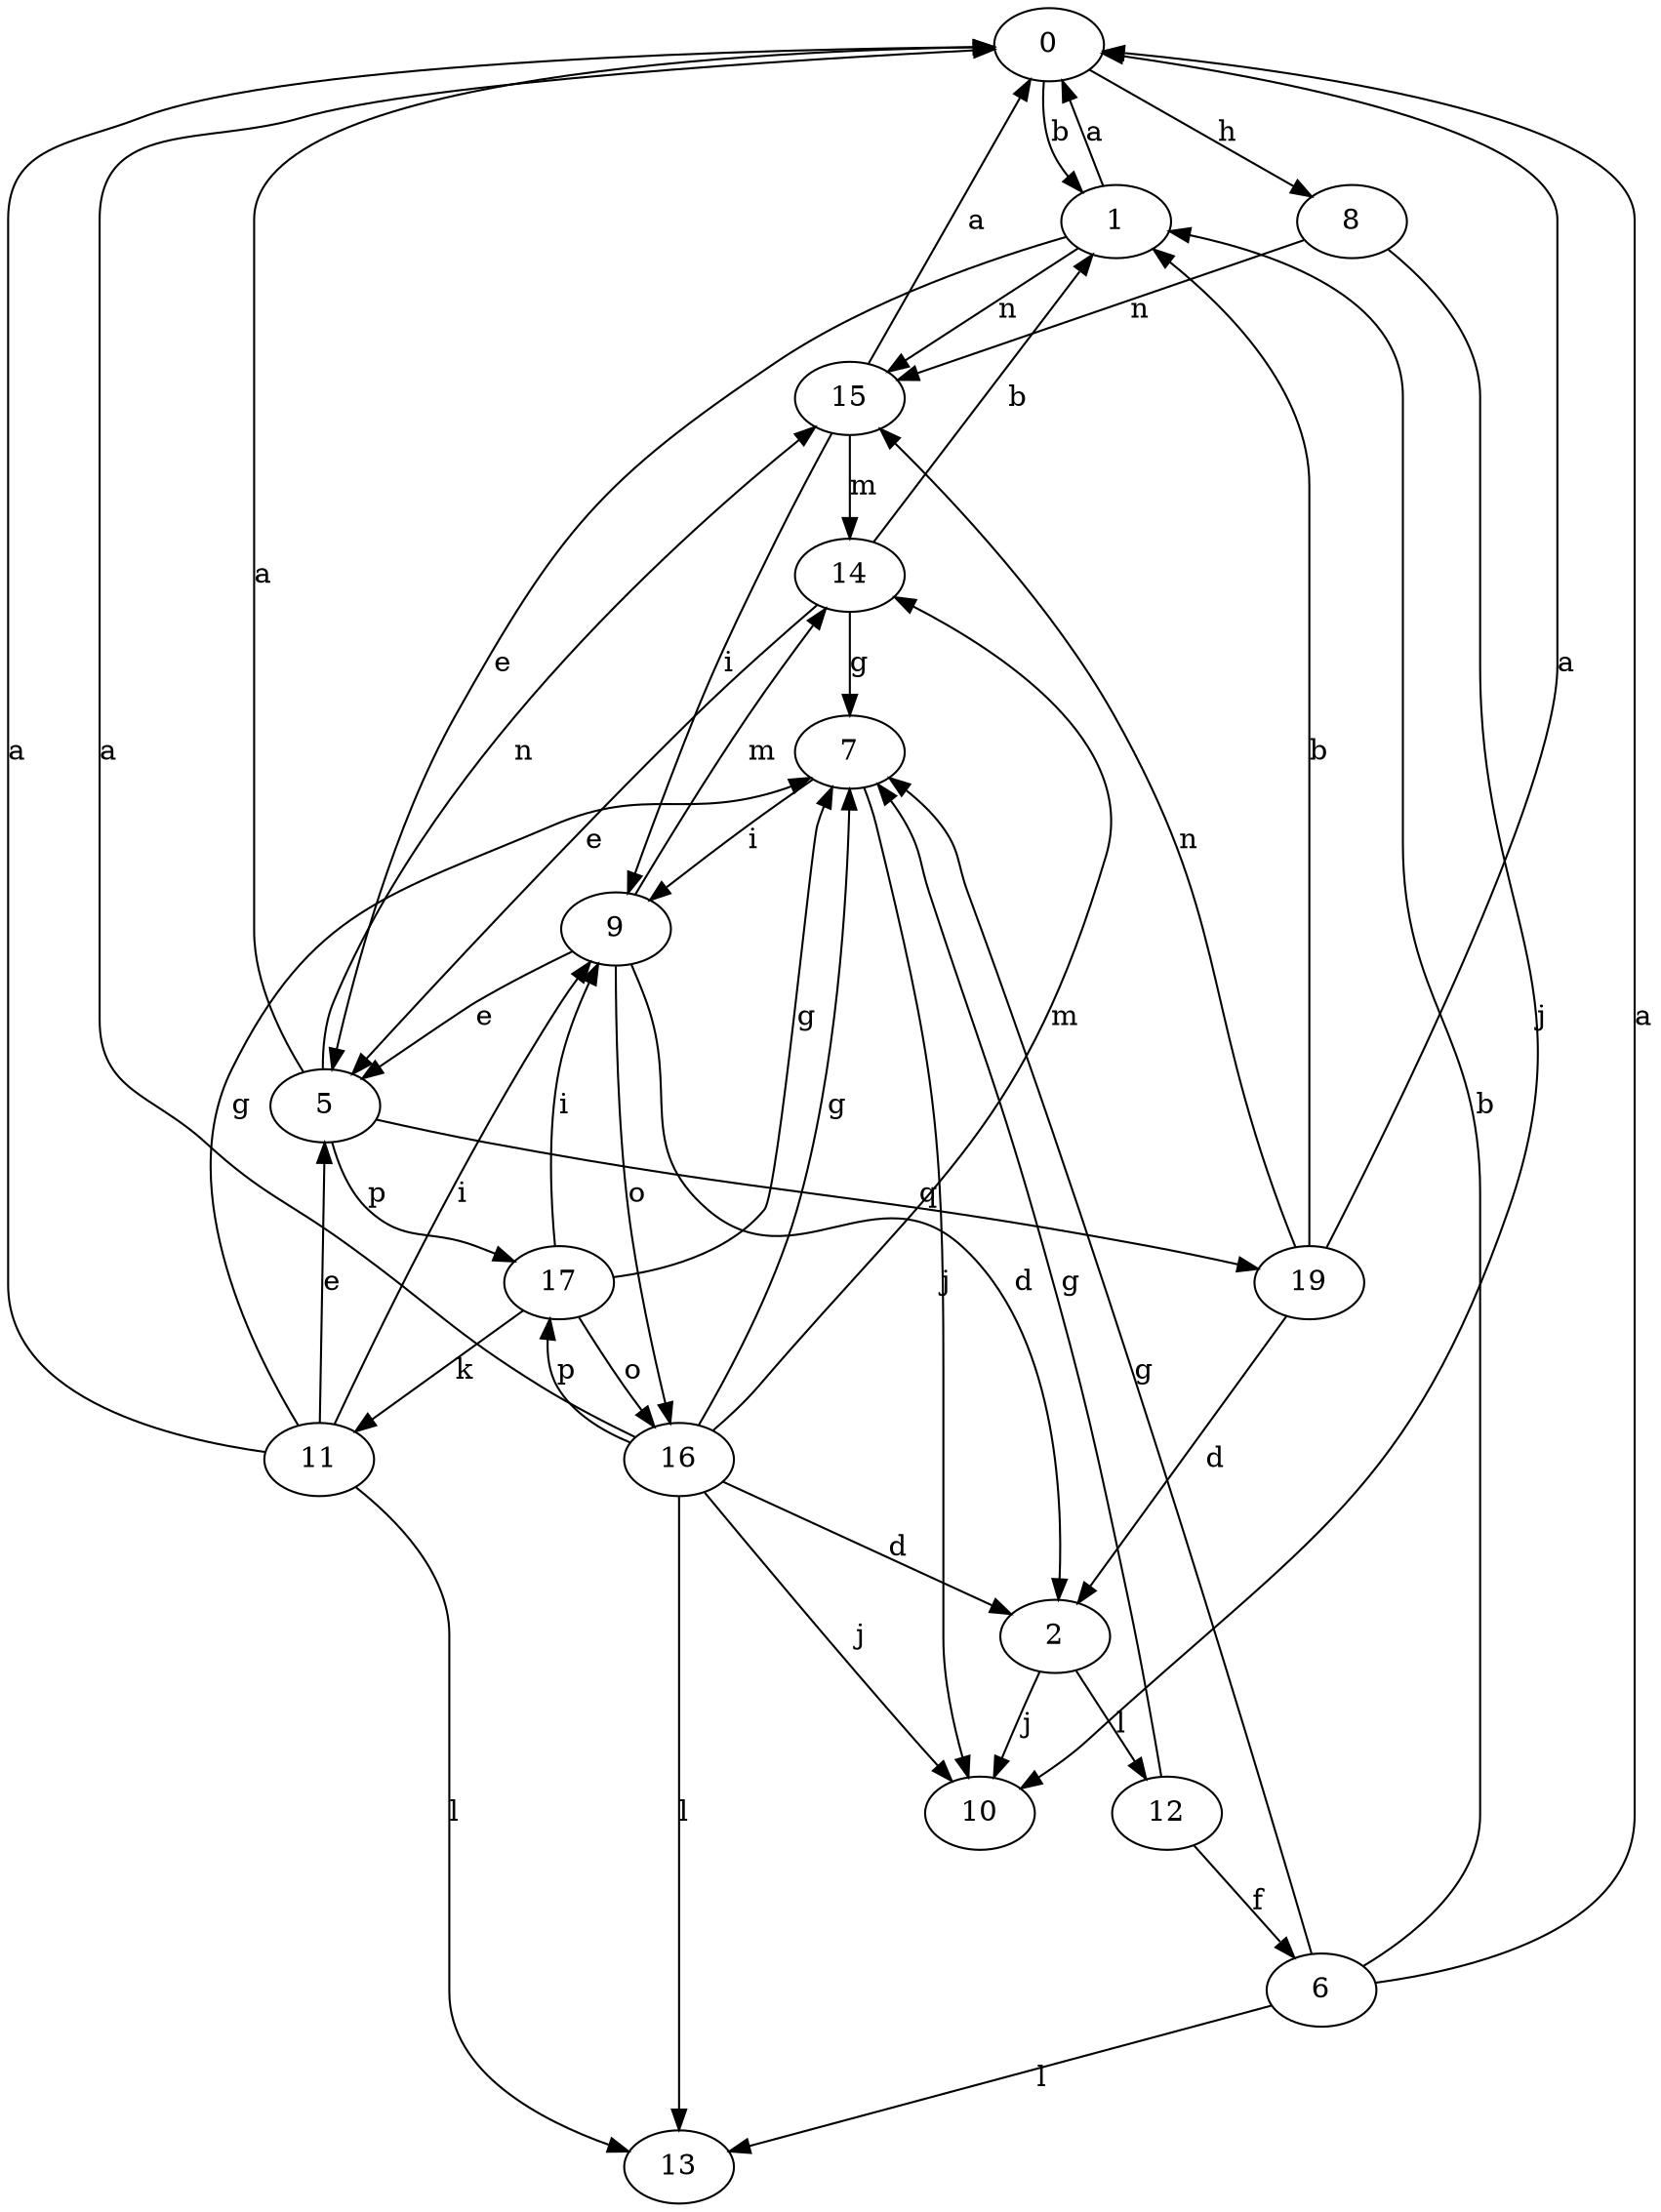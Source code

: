 strict digraph  {
0;
1;
2;
5;
6;
7;
8;
9;
10;
11;
12;
13;
14;
15;
16;
17;
19;
0 -> 1  [label=b];
0 -> 8  [label=h];
1 -> 0  [label=a];
1 -> 5  [label=e];
1 -> 15  [label=n];
2 -> 10  [label=j];
2 -> 12  [label=l];
5 -> 0  [label=a];
5 -> 15  [label=n];
5 -> 17  [label=p];
5 -> 19  [label=q];
6 -> 0  [label=a];
6 -> 1  [label=b];
6 -> 7  [label=g];
6 -> 13  [label=l];
7 -> 9  [label=i];
7 -> 10  [label=j];
8 -> 10  [label=j];
8 -> 15  [label=n];
9 -> 2  [label=d];
9 -> 5  [label=e];
9 -> 14  [label=m];
9 -> 16  [label=o];
11 -> 0  [label=a];
11 -> 5  [label=e];
11 -> 7  [label=g];
11 -> 9  [label=i];
11 -> 13  [label=l];
12 -> 6  [label=f];
12 -> 7  [label=g];
14 -> 1  [label=b];
14 -> 5  [label=e];
14 -> 7  [label=g];
15 -> 0  [label=a];
15 -> 9  [label=i];
15 -> 14  [label=m];
16 -> 0  [label=a];
16 -> 2  [label=d];
16 -> 7  [label=g];
16 -> 10  [label=j];
16 -> 13  [label=l];
16 -> 14  [label=m];
16 -> 17  [label=p];
17 -> 7  [label=g];
17 -> 9  [label=i];
17 -> 11  [label=k];
17 -> 16  [label=o];
19 -> 0  [label=a];
19 -> 1  [label=b];
19 -> 2  [label=d];
19 -> 15  [label=n];
}

